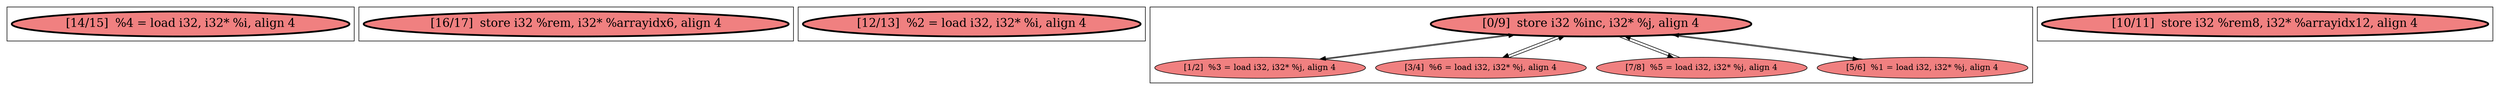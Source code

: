 
digraph G {





subgraph cluster4 {


node386 [penwidth=3.0,fontsize=20,fillcolor=lightcoral,label="[14/15]  %4 = load i32, i32* %i, align 4",shape=ellipse,style=filled ]



}

subgraph cluster3 {


node385 [penwidth=3.0,fontsize=20,fillcolor=lightcoral,label="[16/17]  store i32 %rem, i32* %arrayidx6, align 4",shape=ellipse,style=filled ]



}

subgraph cluster2 {


node384 [penwidth=3.0,fontsize=20,fillcolor=lightcoral,label="[12/13]  %2 = load i32, i32* %i, align 4",shape=ellipse,style=filled ]



}

subgraph cluster0 {


node381 [penwidth=3.0,fontsize=20,fillcolor=lightcoral,label="[0/9]  store i32 %inc, i32* %j, align 4",shape=ellipse,style=filled ]
node382 [fillcolor=lightcoral,label="[1/2]  %3 = load i32, i32* %j, align 4",shape=ellipse,style=filled ]
node380 [fillcolor=lightcoral,label="[3/4]  %6 = load i32, i32* %j, align 4",shape=ellipse,style=filled ]
node378 [fillcolor=lightcoral,label="[7/8]  %5 = load i32, i32* %j, align 4",shape=ellipse,style=filled ]
node379 [fillcolor=lightcoral,label="[5/6]  %1 = load i32, i32* %j, align 4",shape=ellipse,style=filled ]

node381->node380 [ ]
node380->node381 [ ]
node381->node382 [ ]
node382->node381 [ ]
node378->node381 [ ]
node379->node381 [ ]
node381->node378 [ ]
node381->node379 [ ]


}

subgraph cluster1 {


node383 [penwidth=3.0,fontsize=20,fillcolor=lightcoral,label="[10/11]  store i32 %rem8, i32* %arrayidx12, align 4",shape=ellipse,style=filled ]



}

}

